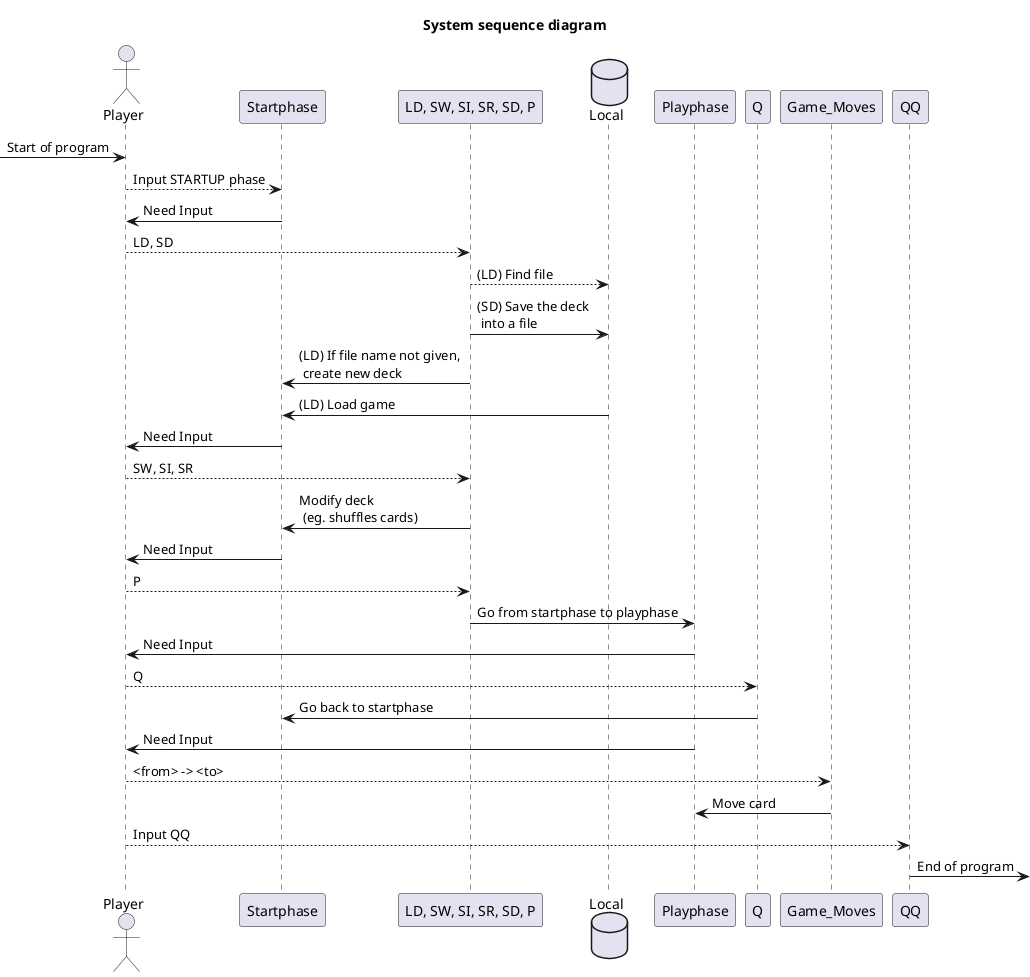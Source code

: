 @startuml
title System sequence diagram
actor Player
participant Startphase
participant "LD, SW, SI, SR, SD, P" as commands
database Local
participant Playphase
participant Q
participant Game_Moves
participant QQ

-> Player: Start of program
Player --> Startphase: Input STARTUP phase
Player <- Startphase: Need Input
Player --> commands: LD, SD
commands --> Local: (LD) Find file
commands -> Local: (SD) Save the deck \n into a file
Startphase <- commands: (LD) If file name not given, \n create new deck
Startphase <- Local: (LD) Load game
Player <- Startphase: Need Input
Player --> commands: SW, SI, SR
Startphase <- commands: Modify deck\n (eg. shuffles cards)
Player <- Startphase: Need Input
Player --> commands: P
commands -> Playphase: Go from startphase to playphase
Player <- Playphase: Need Input
Player --> Q: Q
Startphase <- Q: Go back to startphase
Player <- Playphase: Need Input
Player --> Game_Moves: <from> -> <to>
Playphase <- Game_Moves: Move card
Player --> QQ: Input QQ
QQ ->: End of program
@enduml
